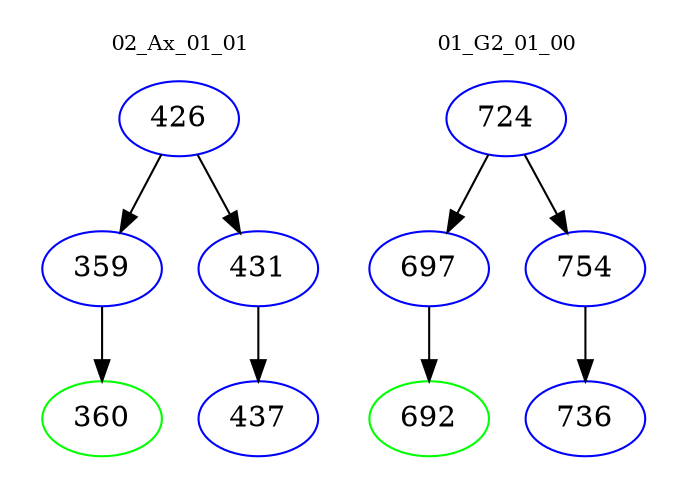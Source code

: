 digraph{
subgraph cluster_0 {
color = white
label = "02_Ax_01_01";
fontsize=10;
T0_426 [label="426", color="blue"]
T0_426 -> T0_359 [color="black"]
T0_359 [label="359", color="blue"]
T0_359 -> T0_360 [color="black"]
T0_360 [label="360", color="green"]
T0_426 -> T0_431 [color="black"]
T0_431 [label="431", color="blue"]
T0_431 -> T0_437 [color="black"]
T0_437 [label="437", color="blue"]
}
subgraph cluster_1 {
color = white
label = "01_G2_01_00";
fontsize=10;
T1_724 [label="724", color="blue"]
T1_724 -> T1_697 [color="black"]
T1_697 [label="697", color="blue"]
T1_697 -> T1_692 [color="black"]
T1_692 [label="692", color="green"]
T1_724 -> T1_754 [color="black"]
T1_754 [label="754", color="blue"]
T1_754 -> T1_736 [color="black"]
T1_736 [label="736", color="blue"]
}
}
